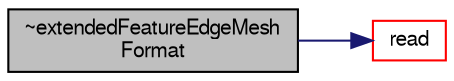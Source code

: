 digraph "~extendedFeatureEdgeMeshFormat"
{
  bgcolor="transparent";
  edge [fontname="FreeSans",fontsize="10",labelfontname="FreeSans",labelfontsize="10"];
  node [fontname="FreeSans",fontsize="10",shape=record];
  rankdir="LR";
  Node51 [label="~extendedFeatureEdgeMesh\lFormat",height=0.2,width=0.4,color="black", fillcolor="grey75", style="filled", fontcolor="black"];
  Node51 -> Node52 [color="midnightblue",fontsize="10",style="solid",fontname="FreeSans"];
  Node52 [label="read",height=0.2,width=0.4,color="red",URL="$a21766.html#a464ebd67acbdff0014d4dae69e3ec4be",tooltip="Read from file. "];
}
